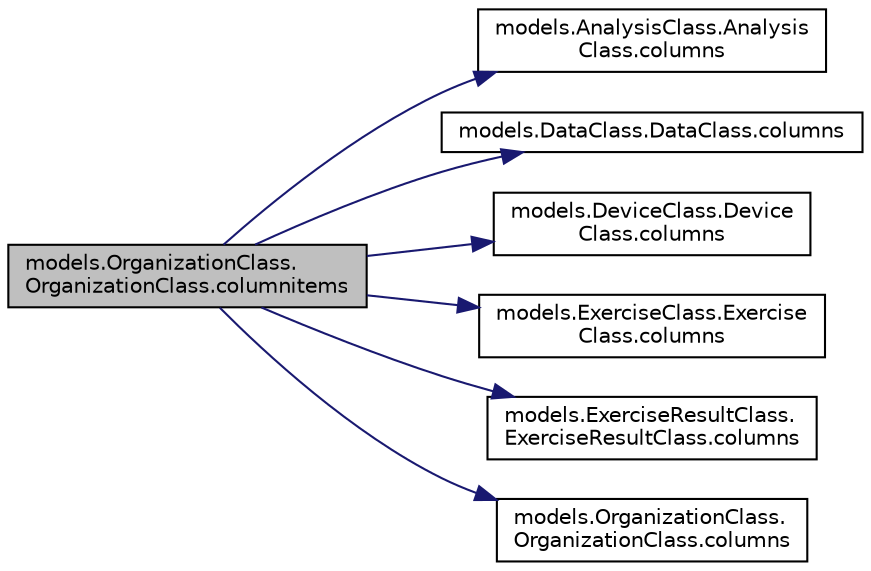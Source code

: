 digraph "models.OrganizationClass.OrganizationClass.columnitems"
{
  edge [fontname="Helvetica",fontsize="10",labelfontname="Helvetica",labelfontsize="10"];
  node [fontname="Helvetica",fontsize="10",shape=record];
  rankdir="LR";
  Node1 [label="models.OrganizationClass.\lOrganizationClass.columnitems",height=0.2,width=0.4,color="black", fillcolor="grey75", style="filled", fontcolor="black"];
  Node1 -> Node2 [color="midnightblue",fontsize="10",style="solid",fontname="Helvetica"];
  Node2 [label="models.AnalysisClass.Analysis\lClass.columns",height=0.2,width=0.4,color="black", fillcolor="white", style="filled",URL="$classmodels_1_1_analysis_class_1_1_analysis_class.html#a86d727b7a33ad8a4940a16bef899276f"];
  Node1 -> Node3 [color="midnightblue",fontsize="10",style="solid",fontname="Helvetica"];
  Node3 [label="models.DataClass.DataClass.columns",height=0.2,width=0.4,color="black", fillcolor="white", style="filled",URL="$classmodels_1_1_data_class_1_1_data_class.html#a09a87c0528b2ddc4fe835c0500f40e2b"];
  Node1 -> Node4 [color="midnightblue",fontsize="10",style="solid",fontname="Helvetica"];
  Node4 [label="models.DeviceClass.Device\lClass.columns",height=0.2,width=0.4,color="black", fillcolor="white", style="filled",URL="$classmodels_1_1_device_class_1_1_device_class.html#a215015f98ddf18faa78cd57eb6b45cfc"];
  Node1 -> Node5 [color="midnightblue",fontsize="10",style="solid",fontname="Helvetica"];
  Node5 [label="models.ExerciseClass.Exercise\lClass.columns",height=0.2,width=0.4,color="black", fillcolor="white", style="filled",URL="$classmodels_1_1_exercise_class_1_1_exercise_class.html#ae058259ad06b8df68c90df69ce96c133"];
  Node1 -> Node6 [color="midnightblue",fontsize="10",style="solid",fontname="Helvetica"];
  Node6 [label="models.ExerciseResultClass.\lExerciseResultClass.columns",height=0.2,width=0.4,color="black", fillcolor="white", style="filled",URL="$classmodels_1_1_exercise_result_class_1_1_exercise_result_class.html#ab2335327734c18d16cd53fc6b02e9236"];
  Node1 -> Node7 [color="midnightblue",fontsize="10",style="solid",fontname="Helvetica"];
  Node7 [label="models.OrganizationClass.\lOrganizationClass.columns",height=0.2,width=0.4,color="black", fillcolor="white", style="filled",URL="$classmodels_1_1_organization_class_1_1_organization_class.html#ad71e6733810a95237d20c435194e3fb1"];
}
